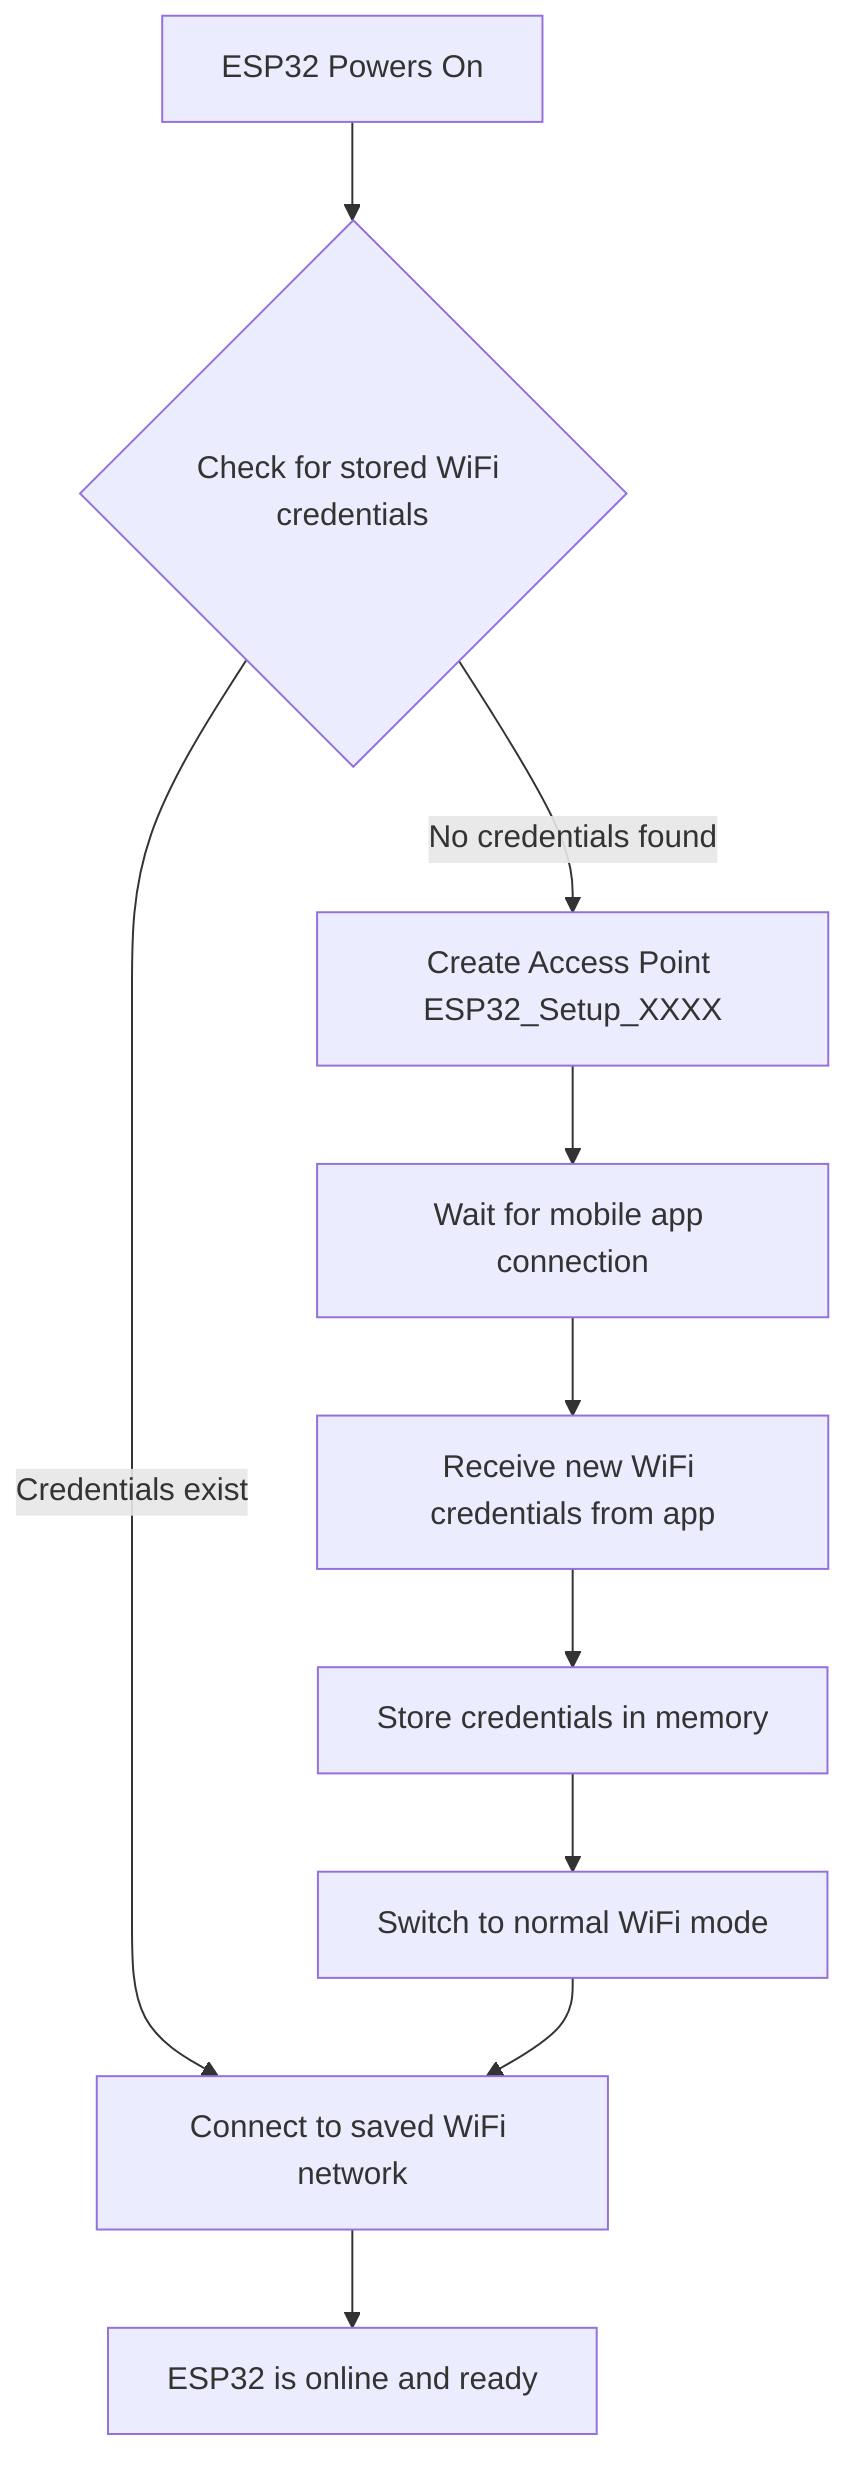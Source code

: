 flowchart TD
    Start[ESP32 Powers On] --> Check{Check for stored WiFi credentials}
    
    Check -->|No credentials found| AP[Create Access Point ESP32_Setup_XXXX]
    Check -->|Credentials exist| Connect[Connect to saved WiFi network]
    
    AP --> Wait[Wait for mobile app connection]
    Wait --> Receive[Receive new WiFi credentials from app]
    Receive --> Store[Store credentials in memory]
    Store --> Switch[Switch to normal WiFi mode]
    Switch --> Connect
    
    Connect --> Online[ESP32 is online and ready]